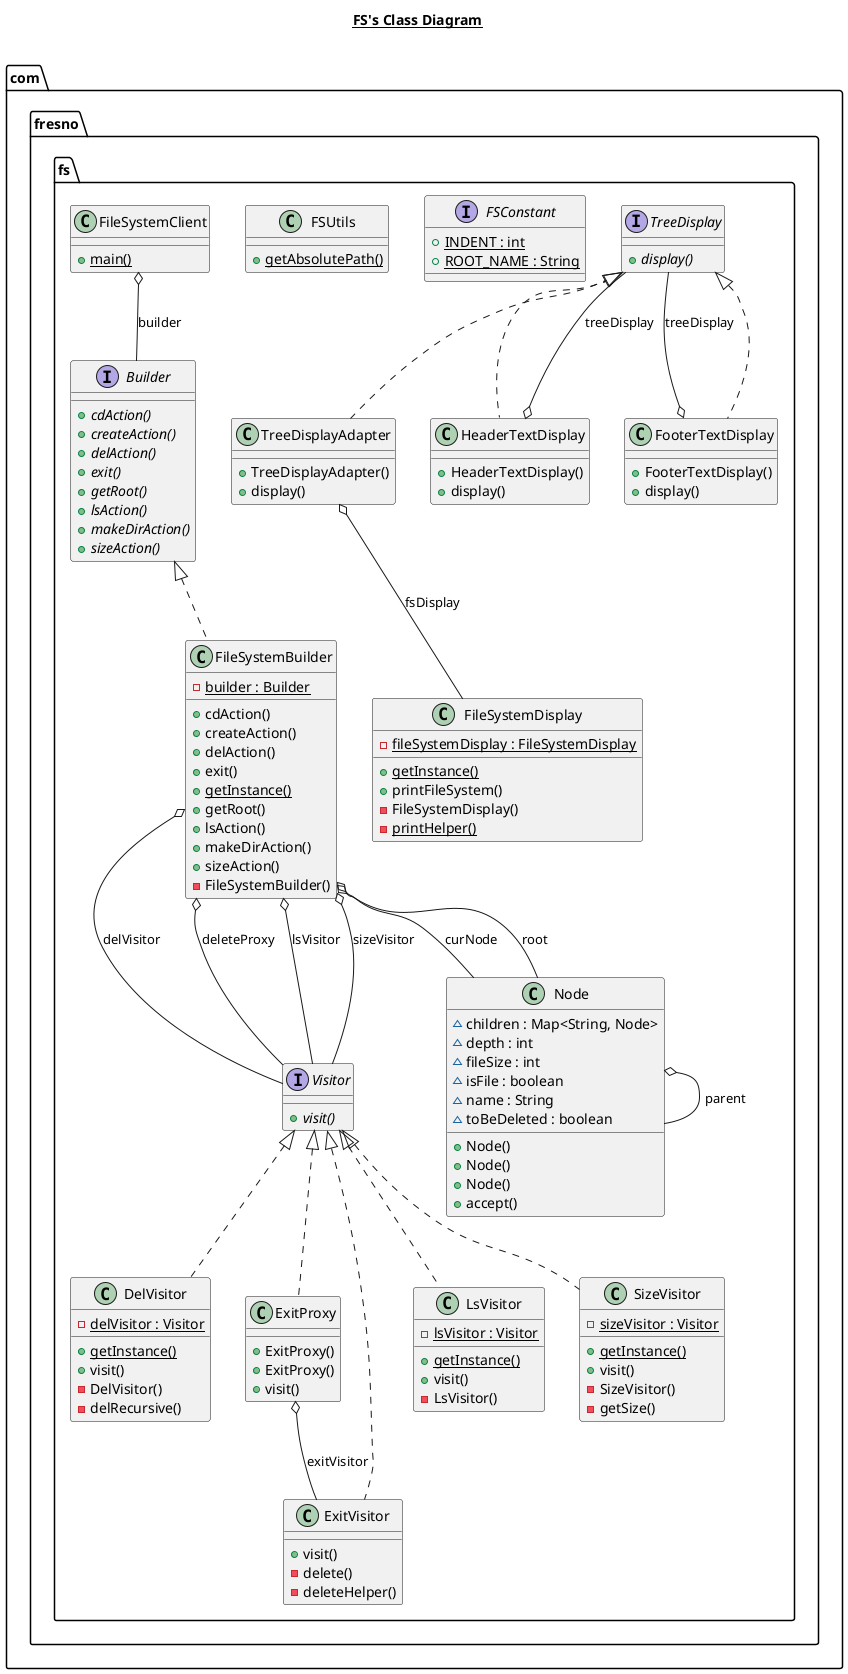@startuml

title __FS's Class Diagram__\n

  namespace com.fresno.fs {
    interface com.fresno.fs.Builder {
        {abstract} + cdAction()
        {abstract} + createAction()
        {abstract} + delAction()
        {abstract} + exit()
        {abstract} + getRoot()
        {abstract} + lsAction()
        {abstract} + makeDirAction()
        {abstract} + sizeAction()
    }
  }
  

  namespace com.fresno.fs {
    class com.fresno.fs.DelVisitor {
        {static} - delVisitor : Visitor
        {static} + getInstance()
        + visit()
        - DelVisitor()
        - delRecursive()
    }
  }
  

  namespace com.fresno.fs {
    class com.fresno.fs.ExitProxy {
        + ExitProxy()
        + ExitProxy()
        + visit()
    }
  }
  

  namespace com.fresno.fs {
    class com.fresno.fs.ExitVisitor {
        + visit()
        - delete()
        - deleteHelper()
    }
  }
  

  namespace com.fresno.fs {
    interface com.fresno.fs.FSConstant {
        {static} + INDENT : int
        {static} + ROOT_NAME : String
    }
  }
  

  namespace com.fresno.fs {
    class com.fresno.fs.FSUtils {
        {static} + getAbsolutePath()
    }
  }
  

  namespace com.fresno.fs {
    class com.fresno.fs.FileSystemBuilder {
        {static} - builder : Builder
        + cdAction()
        + createAction()
        + delAction()
        + exit()
        {static} + getInstance()
        + getRoot()
        + lsAction()
        + makeDirAction()
        + sizeAction()
        - FileSystemBuilder()
    }
  }
  

  namespace com.fresno.fs {
    class com.fresno.fs.FileSystemClient {
        {static} + main()
    }
  }
  

  namespace com.fresno.fs {
    class com.fresno.fs.FileSystemDisplay {
        {static} - fileSystemDisplay : FileSystemDisplay
        {static} + getInstance()
        + printFileSystem()
        - FileSystemDisplay()
        {static} - printHelper()
    }
  }
  

  namespace com.fresno.fs {
    class com.fresno.fs.FooterTextDisplay {
        + FooterTextDisplay()
        + display()
    }
  }
  

  namespace com.fresno.fs {
    class com.fresno.fs.HeaderTextDisplay {
        + HeaderTextDisplay()
        + display()
    }
  }
  

  namespace com.fresno.fs {
    class com.fresno.fs.LsVisitor {
        {static} - lsVisitor : Visitor
        {static} + getInstance()
        + visit()
        - LsVisitor()
    }
  }
  

  namespace com.fresno.fs {
    class com.fresno.fs.Node {
        ~ children : Map<String, Node>
        ~ depth : int
        ~ fileSize : int
        ~ isFile : boolean
        ~ name : String
        ~ toBeDeleted : boolean
        + Node()
        + Node()
        + Node()
        + accept()
    }
  }
  

  namespace com.fresno.fs {
    class com.fresno.fs.SizeVisitor {
        {static} - sizeVisitor : Visitor
        {static} + getInstance()
        + visit()
        - SizeVisitor()
        - getSize()
    }
  }
  

  namespace com.fresno.fs {
    interface com.fresno.fs.TreeDisplay {
        {abstract} + display()
    }
  }
  

  namespace com.fresno.fs {
    class com.fresno.fs.TreeDisplayAdapter {
        + TreeDisplayAdapter()
        + display()
    }
  }
  

  namespace com.fresno.fs {
    interface com.fresno.fs.Visitor {
        {abstract} + visit()
    }
  }
  
  com.fresno.fs.FileSystemClient o-- com.fresno.fs.Builder : builder
  com.fresno.fs.DelVisitor .up.|> com.fresno.fs.Visitor
  com.fresno.fs.ExitProxy .up.|> com.fresno.fs.Visitor
  com.fresno.fs.ExitVisitor .up.|> com.fresno.fs.Visitor
  com.fresno.fs.FileSystemBuilder .up.|> com.fresno.fs.Builder
  com.fresno.fs.ExitProxy o-- com.fresno.fs.ExitVisitor : exitVisitor
  com.fresno.fs.FileSystemBuilder o-- com.fresno.fs.Node : curNode
  com.fresno.fs.FileSystemBuilder o-- com.fresno.fs.Visitor : delVisitor
  com.fresno.fs.FileSystemBuilder o-- com.fresno.fs.Visitor : deleteProxy
  com.fresno.fs.FileSystemBuilder o-- com.fresno.fs.Visitor : lsVisitor
  com.fresno.fs.FileSystemBuilder o-- com.fresno.fs.Node : root
  com.fresno.fs.FileSystemBuilder o-- com.fresno.fs.Visitor : sizeVisitor
  com.fresno.fs.FooterTextDisplay .up.|> com.fresno.fs.TreeDisplay
  com.fresno.fs.FooterTextDisplay o-- com.fresno.fs.TreeDisplay : treeDisplay
  com.fresno.fs.HeaderTextDisplay .up.|> com.fresno.fs.TreeDisplay
  com.fresno.fs.HeaderTextDisplay o-- com.fresno.fs.TreeDisplay : treeDisplay
  com.fresno.fs.LsVisitor .up.|> com.fresno.fs.Visitor
  com.fresno.fs.Node o-- com.fresno.fs.Node : parent
  com.fresno.fs.SizeVisitor .up.|> com.fresno.fs.Visitor
  com.fresno.fs.TreeDisplayAdapter .up.|> com.fresno.fs.TreeDisplay
  com.fresno.fs.TreeDisplayAdapter o-- com.fresno.fs.FileSystemDisplay : fsDisplay


@enduml
